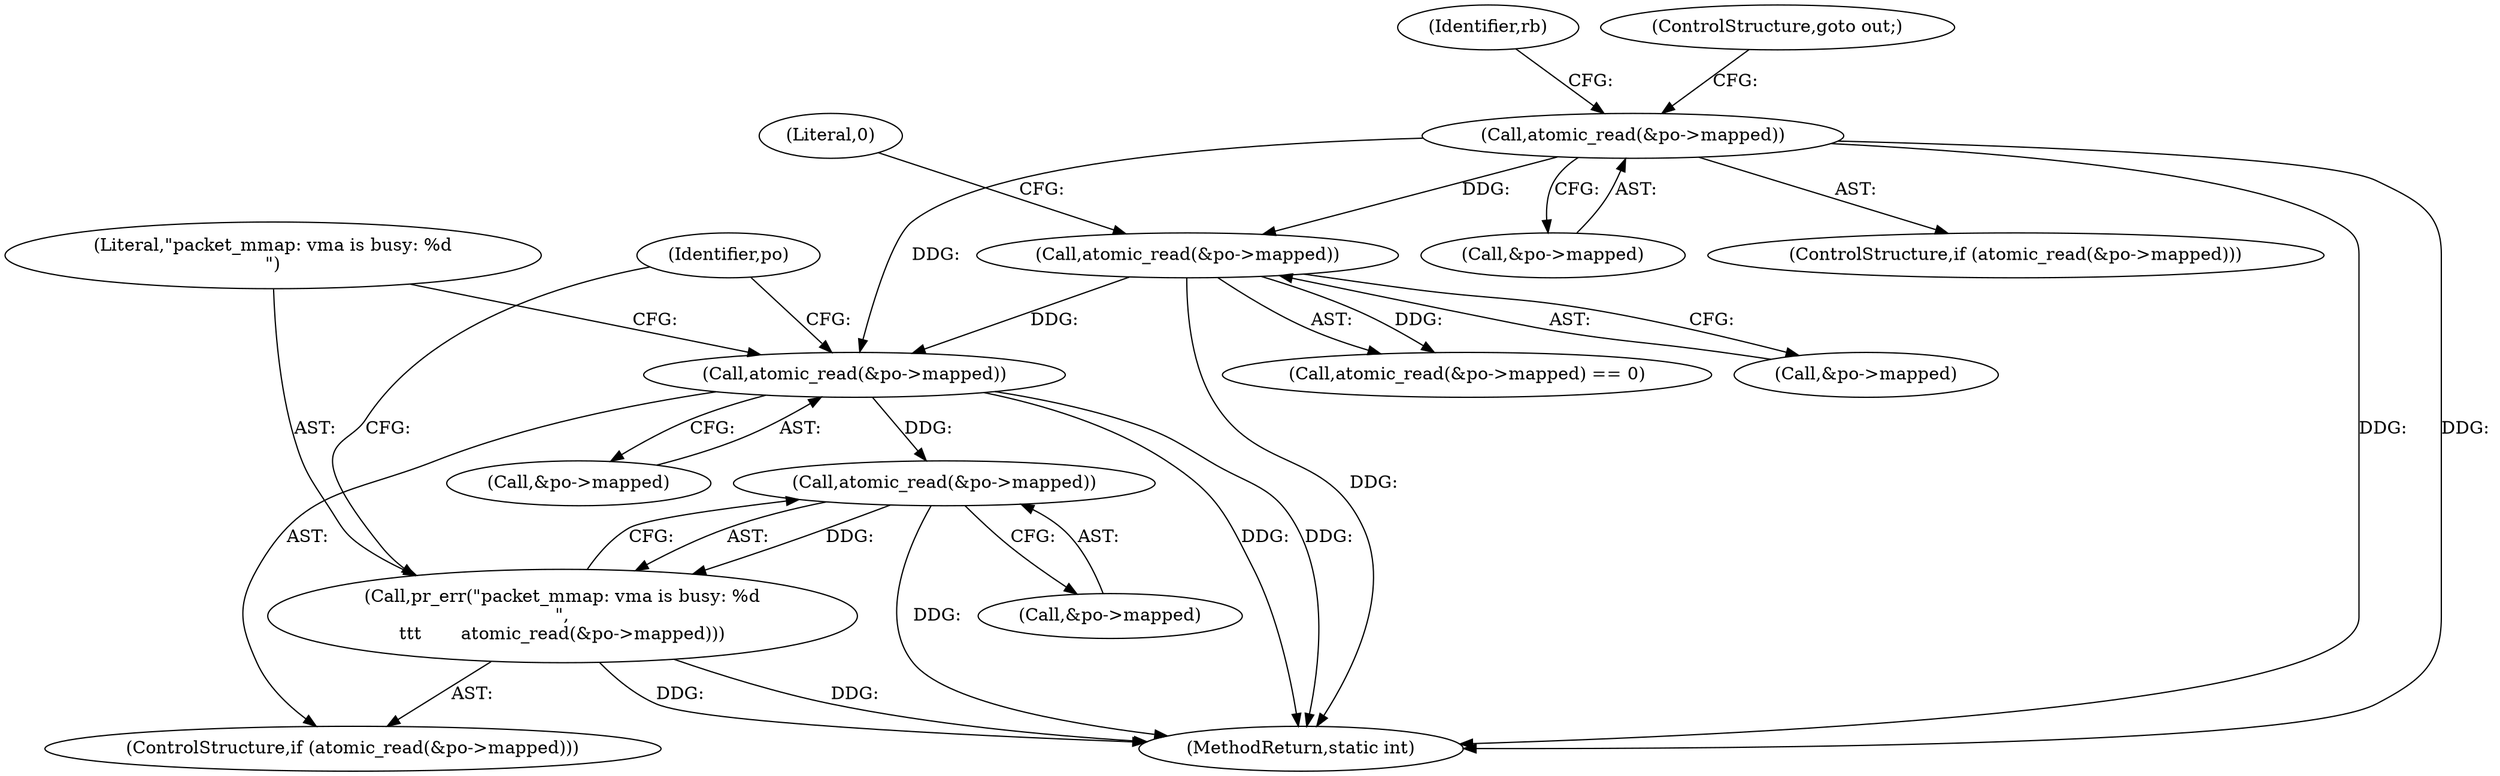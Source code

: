 digraph "0_linux_84ac7260236a49c79eede91617700174c2c19b0c@API" {
"1000522" [label="(Call,atomic_read(&po->mapped))"];
"1000192" [label="(Call,atomic_read(&po->mapped))"];
"1000438" [label="(Call,atomic_read(&po->mapped))"];
"1000529" [label="(Call,atomic_read(&po->mapped))"];
"1000527" [label="(Call,pr_err(\"packet_mmap: vma is busy: %d\n\",\n\t\t\t       atomic_read(&po->mapped)))"];
"1000587" [label="(MethodReturn,static int)"];
"1000443" [label="(Literal,0)"];
"1000521" [label="(ControlStructure,if (atomic_read(&po->mapped)))"];
"1000200" [label="(Identifier,rb)"];
"1000530" [label="(Call,&po->mapped)"];
"1000522" [label="(Call,atomic_read(&po->mapped))"];
"1000523" [label="(Call,&po->mapped)"];
"1000527" [label="(Call,pr_err(\"packet_mmap: vma is busy: %d\n\",\n\t\t\t       atomic_read(&po->mapped)))"];
"1000529" [label="(Call,atomic_read(&po->mapped))"];
"1000193" [label="(Call,&po->mapped)"];
"1000197" [label="(ControlStructure,goto out;)"];
"1000537" [label="(Identifier,po)"];
"1000191" [label="(ControlStructure,if (atomic_read(&po->mapped)))"];
"1000192" [label="(Call,atomic_read(&po->mapped))"];
"1000438" [label="(Call,atomic_read(&po->mapped))"];
"1000528" [label="(Literal,\"packet_mmap: vma is busy: %d\n\")"];
"1000439" [label="(Call,&po->mapped)"];
"1000437" [label="(Call,atomic_read(&po->mapped) == 0)"];
"1000522" -> "1000521"  [label="AST: "];
"1000522" -> "1000523"  [label="CFG: "];
"1000523" -> "1000522"  [label="AST: "];
"1000528" -> "1000522"  [label="CFG: "];
"1000537" -> "1000522"  [label="CFG: "];
"1000522" -> "1000587"  [label="DDG: "];
"1000522" -> "1000587"  [label="DDG: "];
"1000192" -> "1000522"  [label="DDG: "];
"1000438" -> "1000522"  [label="DDG: "];
"1000522" -> "1000529"  [label="DDG: "];
"1000192" -> "1000191"  [label="AST: "];
"1000192" -> "1000193"  [label="CFG: "];
"1000193" -> "1000192"  [label="AST: "];
"1000197" -> "1000192"  [label="CFG: "];
"1000200" -> "1000192"  [label="CFG: "];
"1000192" -> "1000587"  [label="DDG: "];
"1000192" -> "1000587"  [label="DDG: "];
"1000192" -> "1000438"  [label="DDG: "];
"1000438" -> "1000437"  [label="AST: "];
"1000438" -> "1000439"  [label="CFG: "];
"1000439" -> "1000438"  [label="AST: "];
"1000443" -> "1000438"  [label="CFG: "];
"1000438" -> "1000587"  [label="DDG: "];
"1000438" -> "1000437"  [label="DDG: "];
"1000529" -> "1000527"  [label="AST: "];
"1000529" -> "1000530"  [label="CFG: "];
"1000530" -> "1000529"  [label="AST: "];
"1000527" -> "1000529"  [label="CFG: "];
"1000529" -> "1000587"  [label="DDG: "];
"1000529" -> "1000527"  [label="DDG: "];
"1000527" -> "1000521"  [label="AST: "];
"1000528" -> "1000527"  [label="AST: "];
"1000537" -> "1000527"  [label="CFG: "];
"1000527" -> "1000587"  [label="DDG: "];
"1000527" -> "1000587"  [label="DDG: "];
}
